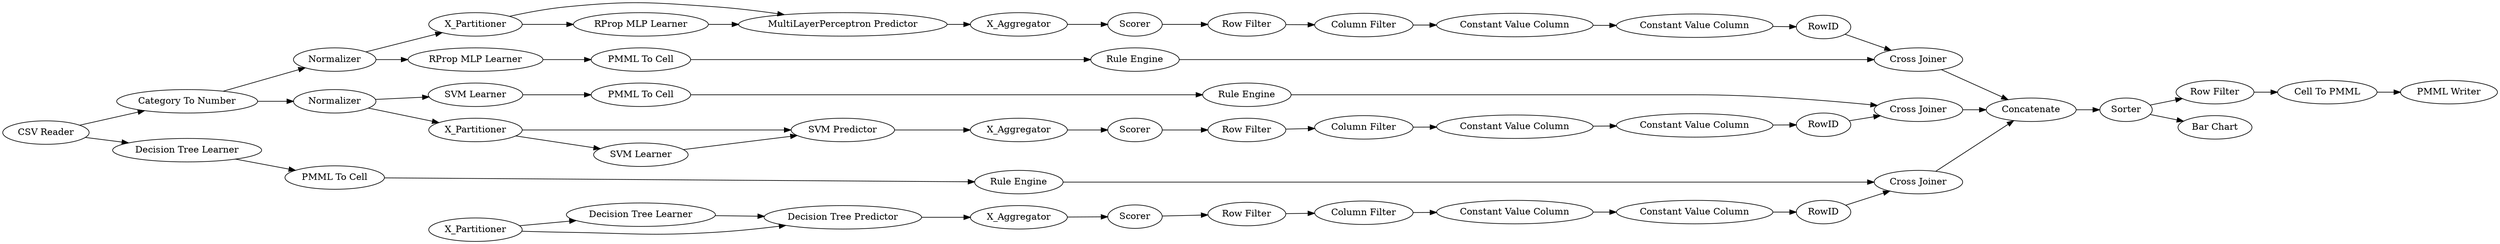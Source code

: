 digraph {
	"4913208237999246297_34" [label="Rule Engine"]
	"-3601893450882158161_22" [label="PMML To Cell"]
	"-8816430313835531095_60" [label=Concatenate]
	"7058385893255660842_294" [label="Column Filter"]
	"-1781316379000391989_9" [label="Row Filter"]
	"4913208237999246297_33" [label="Decision Tree Learner"]
	"-8816430313835531095_53" [label="Row Filter"]
	"-8816430313835531095_52" [label=Sorter]
	"-676095860973219132_40" [label=Normalizer]
	"7058385893255660842_292" [label="Constant Value Column"]
	"-1781316379000391989_293" [label=RowID]
	"7222838868217902879_294" [label="Column Filter"]
	"-6946011595677151357_31" [label="Decision Tree Learner"]
	"-6946011595677151357_7" [label=X_Aggregator]
	"-8816430313835531095_54" [label="Cell To PMML"]
	"7520589426856992356_34" [label="PMML To Cell"]
	"-3601893450882158161_35" [label="RProp MLP Learner"]
	"-676095860973219132_7" [label=X_Aggregator]
	"-6946011595677151357_32" [label="Decision Tree Predictor"]
	"-8816430313835531095_61" [label="PMML Writer"]
	"6806204684765498126_38" [label="Cross Joiner"]
	"-1781316379000391989_292" [label="Constant Value Column"]
	"6806204684765498126_2" [label=X_Partitioner]
	"-8816430313835531095_58" [label="Category To Number"]
	"6806204684765498126_7" [label=X_Aggregator]
	"6806204684765498126_31" [label="RProp MLP Learner"]
	"7520589426856992356_35" [label="Rule Engine"]
	"7222838868217902879_293" [label=RowID]
	"7222838868217902879_9" [label="Row Filter"]
	"-8816430313835531095_59" [label="Bar Chart"]
	"7058385893255660842_9" [label="Row Filter"]
	"7222838868217902879_290" [label="Constant Value Column"]
	"6806204684765498126_39" [label=Normalizer]
	"-676095860973219132_41" [label=Scorer]
	"-1781316379000391989_290" [label="Constant Value Column"]
	"-6946011595677151357_39" [label=Scorer]
	"7222838868217902879_292" [label="Constant Value Column"]
	"-676095860973219132_32" [label="SVM Predictor"]
	"7058385893255660842_293" [label=RowID]
	"6806204684765498126_40" [label=Scorer]
	"-676095860973219132_39" [label="Cross Joiner"]
	"-676095860973219132_2" [label=X_Partitioner]
	"-6946011595677151357_2" [label=X_Partitioner]
	"-1781316379000391989_294" [label="Column Filter"]
	"-8816430313835531095_62" [label="CSV Reader"]
	"6806204684765498126_32" [label="MultiLayerPerceptron Predictor"]
	"-6946011595677151357_38" [label="Cross Joiner"]
	"7520589426856992356_33" [label="SVM Learner"]
	"4913208237999246297_28" [label="PMML To Cell"]
	"-3601893450882158161_34" [label="Rule Engine"]
	"7058385893255660842_290" [label="Constant Value Column"]
	"-676095860973219132_31" [label="SVM Learner"]
	"-6946011595677151357_39" -> "-1781316379000391989_9"
	"-3601893450882158161_22" -> "-3601893450882158161_34"
	"-676095860973219132_39" -> "-8816430313835531095_60"
	"-8816430313835531095_53" -> "-8816430313835531095_54"
	"-676095860973219132_2" -> "-676095860973219132_31"
	"-676095860973219132_31" -> "-676095860973219132_32"
	"6806204684765498126_39" -> "6806204684765498126_2"
	"-676095860973219132_40" -> "7520589426856992356_33"
	"-8816430313835531095_58" -> "6806204684765498126_39"
	"-8816430313835531095_62" -> "4913208237999246297_33"
	"-6946011595677151357_2" -> "-6946011595677151357_31"
	"6806204684765498126_39" -> "-3601893450882158161_35"
	"7222838868217902879_290" -> "7222838868217902879_292"
	"4913208237999246297_34" -> "-6946011595677151357_38"
	"7058385893255660842_294" -> "7058385893255660842_290"
	"-8816430313835531095_62" -> "-8816430313835531095_58"
	"-676095860973219132_2" -> "-676095860973219132_32"
	"-1781316379000391989_9" -> "-1781316379000391989_294"
	"-8816430313835531095_52" -> "-8816430313835531095_59"
	"6806204684765498126_2" -> "6806204684765498126_32"
	"-8816430313835531095_54" -> "-8816430313835531095_61"
	"7222838868217902879_294" -> "7222838868217902879_290"
	"7520589426856992356_35" -> "-676095860973219132_39"
	"-676095860973219132_7" -> "-676095860973219132_41"
	"-1781316379000391989_293" -> "-6946011595677151357_38"
	"-8816430313835531095_58" -> "-676095860973219132_40"
	"-3601893450882158161_35" -> "-3601893450882158161_22"
	"7222838868217902879_293" -> "-676095860973219132_39"
	"7058385893255660842_290" -> "7058385893255660842_292"
	"-676095860973219132_40" -> "-676095860973219132_2"
	"4913208237999246297_28" -> "4913208237999246297_34"
	"-1781316379000391989_290" -> "-1781316379000391989_292"
	"-1781316379000391989_294" -> "-1781316379000391989_290"
	"-6946011595677151357_38" -> "-8816430313835531095_60"
	"6806204684765498126_2" -> "6806204684765498126_31"
	"-6946011595677151357_31" -> "-6946011595677151357_32"
	"6806204684765498126_38" -> "-8816430313835531095_60"
	"7222838868217902879_9" -> "7222838868217902879_294"
	"-8816430313835531095_60" -> "-8816430313835531095_52"
	"7520589426856992356_33" -> "7520589426856992356_34"
	"6806204684765498126_7" -> "6806204684765498126_40"
	"7520589426856992356_34" -> "7520589426856992356_35"
	"-6946011595677151357_7" -> "-6946011595677151357_39"
	"-6946011595677151357_32" -> "-6946011595677151357_7"
	"7222838868217902879_292" -> "7222838868217902879_293"
	"7058385893255660842_293" -> "6806204684765498126_38"
	"6806204684765498126_31" -> "6806204684765498126_32"
	"-3601893450882158161_34" -> "6806204684765498126_38"
	"-1781316379000391989_292" -> "-1781316379000391989_293"
	"4913208237999246297_33" -> "4913208237999246297_28"
	"7058385893255660842_9" -> "7058385893255660842_294"
	"-8816430313835531095_52" -> "-8816430313835531095_53"
	"-676095860973219132_41" -> "7222838868217902879_9"
	"6806204684765498126_40" -> "7058385893255660842_9"
	"7058385893255660842_292" -> "7058385893255660842_293"
	"-6946011595677151357_2" -> "-6946011595677151357_32"
	"6806204684765498126_32" -> "6806204684765498126_7"
	"-676095860973219132_32" -> "-676095860973219132_7"
	rankdir=LR
}
